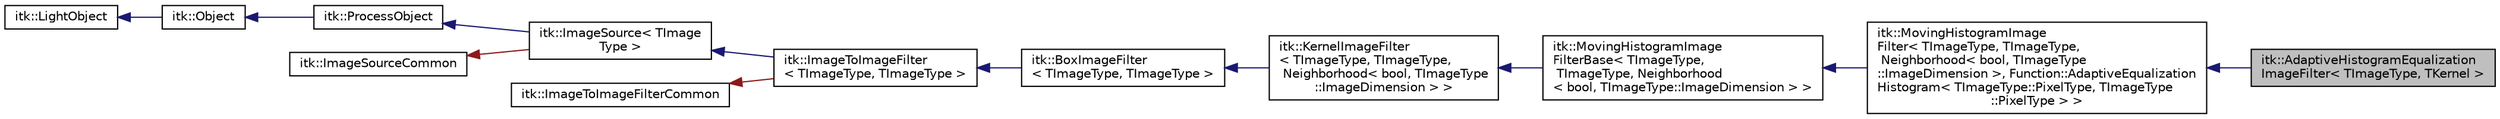 digraph "itk::AdaptiveHistogramEqualizationImageFilter&lt; TImageType, TKernel &gt;"
{
 // LATEX_PDF_SIZE
  edge [fontname="Helvetica",fontsize="10",labelfontname="Helvetica",labelfontsize="10"];
  node [fontname="Helvetica",fontsize="10",shape=record];
  rankdir="LR";
  Node1 [label="itk::AdaptiveHistogramEqualization\lImageFilter\< TImageType, TKernel \>",height=0.2,width=0.4,color="black", fillcolor="grey75", style="filled", fontcolor="black",tooltip="Power Law Adaptive Histogram Equalization."];
  Node2 -> Node1 [dir="back",color="midnightblue",fontsize="10",style="solid",fontname="Helvetica"];
  Node2 [label="itk::MovingHistogramImage\lFilter\< TImageType, TImageType,\l Neighborhood\< bool, TImageType\l::ImageDimension \>, Function::AdaptiveEqualization\lHistogram\< TImageType::PixelType, TImageType\l::PixelType \> \>",height=0.2,width=0.4,color="black", fillcolor="white", style="filled",URL="$classitk_1_1MovingHistogramImageFilter.html",tooltip=" "];
  Node3 -> Node2 [dir="back",color="midnightblue",fontsize="10",style="solid",fontname="Helvetica"];
  Node3 [label="itk::MovingHistogramImage\lFilterBase\< TImageType,\l TImageType, Neighborhood\l\< bool, TImageType::ImageDimension \> \>",height=0.2,width=0.4,color="black", fillcolor="white", style="filled",URL="$classitk_1_1MovingHistogramImageFilterBase.html",tooltip=" "];
  Node4 -> Node3 [dir="back",color="midnightblue",fontsize="10",style="solid",fontname="Helvetica"];
  Node4 [label="itk::KernelImageFilter\l\< TImageType, TImageType,\l Neighborhood\< bool, TImageType\l::ImageDimension \> \>",height=0.2,width=0.4,color="black", fillcolor="white", style="filled",URL="$classitk_1_1KernelImageFilter.html",tooltip=" "];
  Node5 -> Node4 [dir="back",color="midnightblue",fontsize="10",style="solid",fontname="Helvetica"];
  Node5 [label="itk::BoxImageFilter\l\< TImageType, TImageType \>",height=0.2,width=0.4,color="black", fillcolor="white", style="filled",URL="$classitk_1_1BoxImageFilter.html",tooltip=" "];
  Node6 -> Node5 [dir="back",color="midnightblue",fontsize="10",style="solid",fontname="Helvetica"];
  Node6 [label="itk::ImageToImageFilter\l\< TImageType, TImageType \>",height=0.2,width=0.4,color="black", fillcolor="white", style="filled",URL="$classitk_1_1ImageToImageFilter.html",tooltip=" "];
  Node7 -> Node6 [dir="back",color="midnightblue",fontsize="10",style="solid",fontname="Helvetica"];
  Node7 [label="itk::ImageSource\< TImage\lType \>",height=0.2,width=0.4,color="black", fillcolor="white", style="filled",URL="$classitk_1_1ImageSource.html",tooltip=" "];
  Node8 -> Node7 [dir="back",color="midnightblue",fontsize="10",style="solid",fontname="Helvetica"];
  Node8 [label="itk::ProcessObject",height=0.2,width=0.4,color="black", fillcolor="white", style="filled",URL="$classitk_1_1ProcessObject.html",tooltip="The base class for all process objects (source, filters, mappers) in the Insight data processing pipe..."];
  Node9 -> Node8 [dir="back",color="midnightblue",fontsize="10",style="solid",fontname="Helvetica"];
  Node9 [label="itk::Object",height=0.2,width=0.4,color="black", fillcolor="white", style="filled",URL="$classitk_1_1Object.html",tooltip="Base class for most ITK classes."];
  Node10 -> Node9 [dir="back",color="midnightblue",fontsize="10",style="solid",fontname="Helvetica"];
  Node10 [label="itk::LightObject",height=0.2,width=0.4,color="black", fillcolor="white", style="filled",URL="$classitk_1_1LightObject.html",tooltip="Light weight base class for most itk classes."];
  Node11 -> Node7 [dir="back",color="firebrick4",fontsize="10",style="solid",fontname="Helvetica"];
  Node11 [label="itk::ImageSourceCommon",height=0.2,width=0.4,color="black", fillcolor="white", style="filled",URL="$structitk_1_1ImageSourceCommon.html",tooltip="Secondary base class of ImageSource common between templates."];
  Node12 -> Node6 [dir="back",color="firebrick4",fontsize="10",style="solid",fontname="Helvetica"];
  Node12 [label="itk::ImageToImageFilterCommon",height=0.2,width=0.4,color="black", fillcolor="white", style="filled",URL="$classitk_1_1ImageToImageFilterCommon.html",tooltip="Secondary base class of ImageToImageFilter common between templates."];
}
